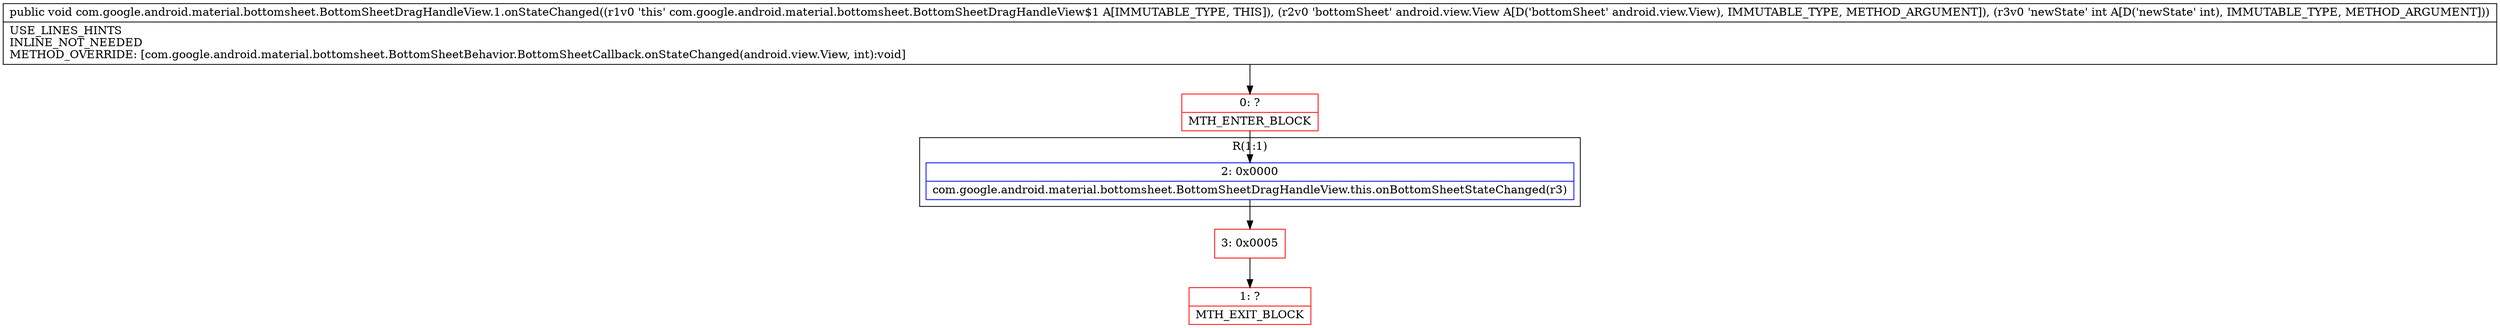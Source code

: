 digraph "CFG forcom.google.android.material.bottomsheet.BottomSheetDragHandleView.1.onStateChanged(Landroid\/view\/View;I)V" {
subgraph cluster_Region_1476165738 {
label = "R(1:1)";
node [shape=record,color=blue];
Node_2 [shape=record,label="{2\:\ 0x0000|com.google.android.material.bottomsheet.BottomSheetDragHandleView.this.onBottomSheetStateChanged(r3)\l}"];
}
Node_0 [shape=record,color=red,label="{0\:\ ?|MTH_ENTER_BLOCK\l}"];
Node_3 [shape=record,color=red,label="{3\:\ 0x0005}"];
Node_1 [shape=record,color=red,label="{1\:\ ?|MTH_EXIT_BLOCK\l}"];
MethodNode[shape=record,label="{public void com.google.android.material.bottomsheet.BottomSheetDragHandleView.1.onStateChanged((r1v0 'this' com.google.android.material.bottomsheet.BottomSheetDragHandleView$1 A[IMMUTABLE_TYPE, THIS]), (r2v0 'bottomSheet' android.view.View A[D('bottomSheet' android.view.View), IMMUTABLE_TYPE, METHOD_ARGUMENT]), (r3v0 'newState' int A[D('newState' int), IMMUTABLE_TYPE, METHOD_ARGUMENT]))  | USE_LINES_HINTS\lINLINE_NOT_NEEDED\lMETHOD_OVERRIDE: [com.google.android.material.bottomsheet.BottomSheetBehavior.BottomSheetCallback.onStateChanged(android.view.View, int):void]\l}"];
MethodNode -> Node_0;Node_2 -> Node_3;
Node_0 -> Node_2;
Node_3 -> Node_1;
}

